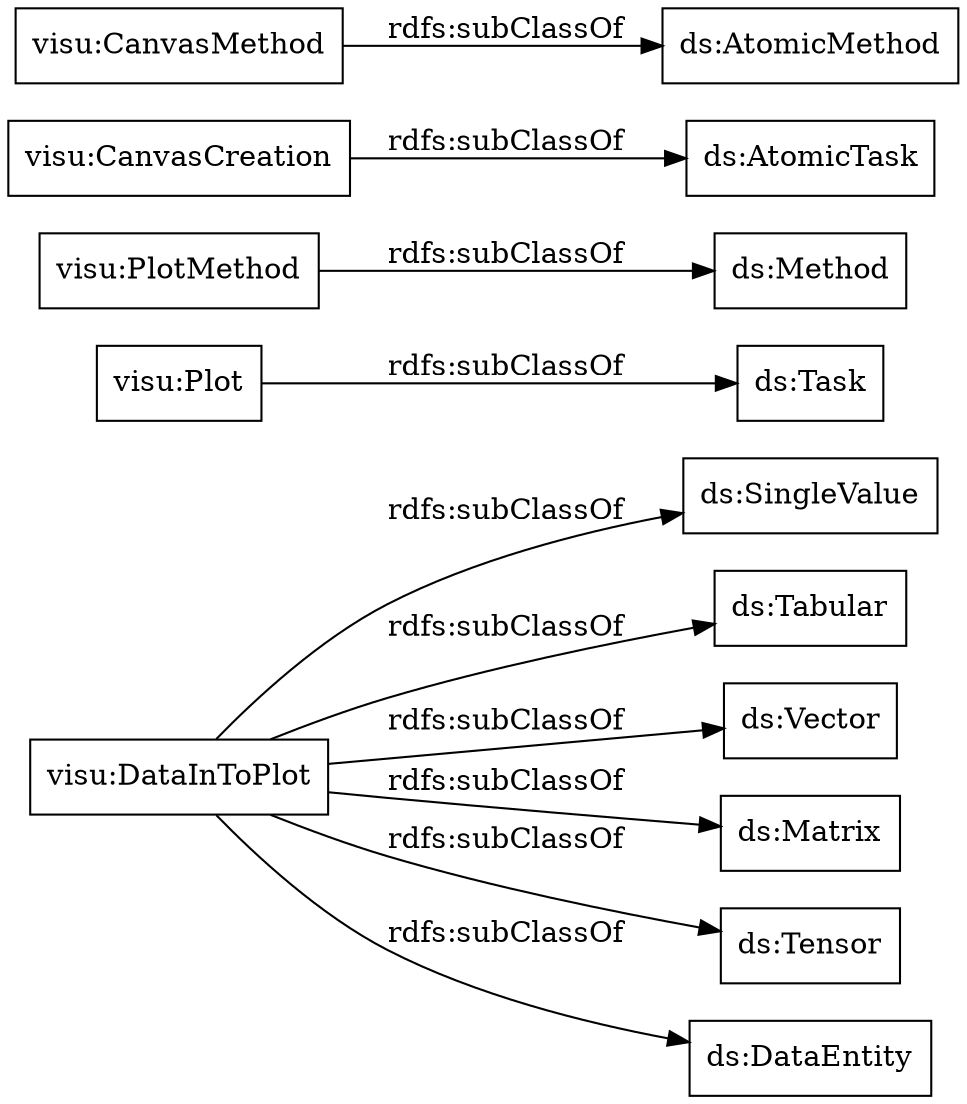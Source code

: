 digraph ar2dtool_diagram { 
rankdir=LR;
size="1000"
node [shape = rectangle, color="black"]; "visu:DataInToPlot" "visu:Plot" "visu:PlotMethod" "visu:CanvasCreation" "visu:CanvasMethod" ; /*classes style*/
	"visu:CanvasMethod" -> "ds:AtomicMethod" [ label = "rdfs:subClassOf" ];
	"visu:PlotMethod" -> "ds:Method" [ label = "rdfs:subClassOf" ];
	"visu:CanvasCreation" -> "ds:AtomicTask" [ label = "rdfs:subClassOf" ];
	"visu:DataInToPlot" -> "ds:SingleValue" [ label = "rdfs:subClassOf" ];
	"visu:DataInToPlot" -> "ds:Tabular" [ label = "rdfs:subClassOf" ];
	"visu:DataInToPlot" -> "ds:Vector" [ label = "rdfs:subClassOf" ];
	"visu:DataInToPlot" -> "ds:Matrix" [ label = "rdfs:subClassOf" ];
	"visu:DataInToPlot" -> "ds:Tensor" [ label = "rdfs:subClassOf" ];
	"visu:DataInToPlot" -> "ds:DataEntity" [ label = "rdfs:subClassOf" ];
	"visu:Plot" -> "ds:Task" [ label = "rdfs:subClassOf" ];

}
